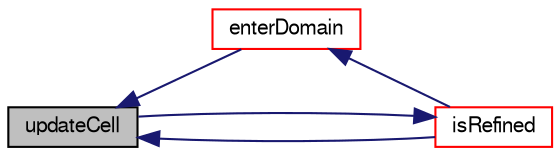 digraph "updateCell"
{
  bgcolor="transparent";
  edge [fontname="FreeSans",fontsize="10",labelfontname="FreeSans",labelfontsize="10"];
  node [fontname="FreeSans",fontsize="10",shape=record];
  rankdir="LR";
  Node521 [label="updateCell",height=0.2,width=0.4,color="black", fillcolor="grey75", style="filled", fontcolor="black"];
  Node521 -> Node522 [dir="back",color="midnightblue",fontsize="10",style="solid",fontname="FreeSans"];
  Node522 [label="enterDomain",height=0.2,width=0.4,color="red",URL="$a21682.html#a47834d4689f75d6f49dab7548c70d08e",tooltip="Reverse of leaveDomain. "];
  Node522 -> Node523 [dir="back",color="midnightblue",fontsize="10",style="solid",fontname="FreeSans"];
  Node523 [label="isRefined",height=0.2,width=0.4,color="red",URL="$a21682.html#a2611eb831da5cadaed273f981cfd226c"];
  Node523 -> Node521 [dir="back",color="midnightblue",fontsize="10",style="solid",fontname="FreeSans"];
  Node521 -> Node523 [dir="back",color="midnightblue",fontsize="10",style="solid",fontname="FreeSans"];
}

